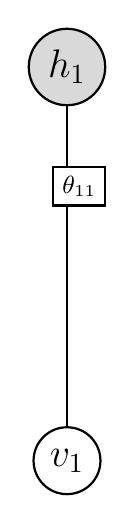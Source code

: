 \begin{tikzpicture}[auto, node distance=5cm, thick, 
                    main node/.style= {circle,
                      fill=gray!30,
                      draw,
                      font=\sffamily\Large\bfseries}]
                      
  \tikzset{LabelStyle/.style =   {draw,
                                  fill           = white}}

  \node[main node] (1) {$h_1$};
  \node[main node] (2) [below of=1, fill=white] {$v_1$};
  
  \path[every node/.style={font=\sffamily\small}]
    (1) edge node [LabelStyle, near start, left=-.5cm] {$\theta_{11}$} (2);
\end{tikzpicture}